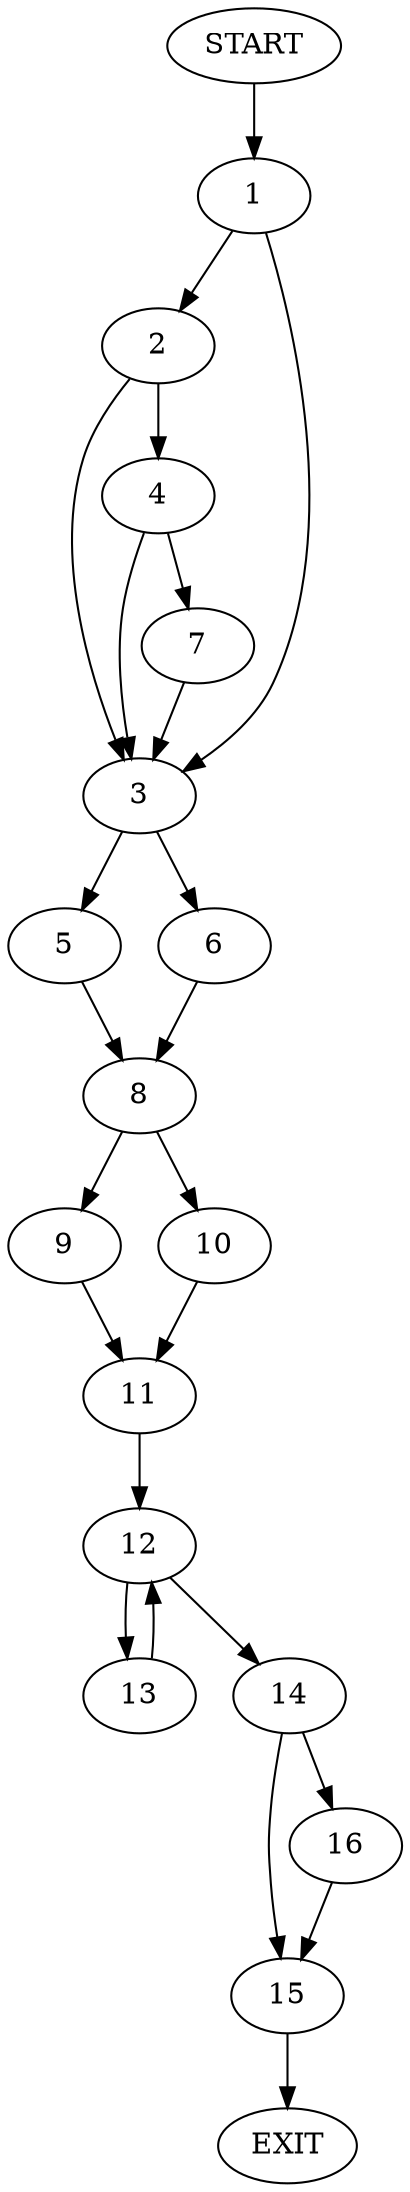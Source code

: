 digraph {
0 [label="START"]
17 [label="EXIT"]
0 -> 1
1 -> 2
1 -> 3
2 -> 3
2 -> 4
3 -> 5
3 -> 6
4 -> 3
4 -> 7
7 -> 3
5 -> 8
6 -> 8
8 -> 9
8 -> 10
10 -> 11
9 -> 11
11 -> 12
12 -> 13
12 -> 14
14 -> 15
14 -> 16
13 -> 12
16 -> 15
15 -> 17
}
